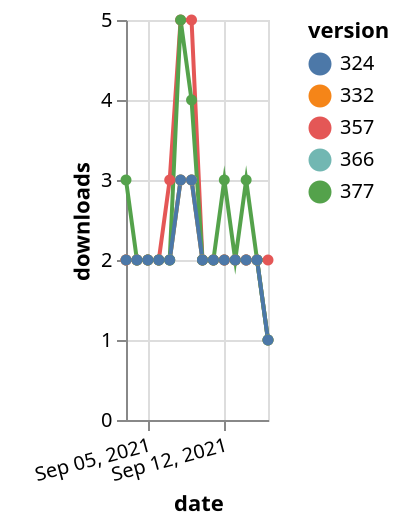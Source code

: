 {"$schema": "https://vega.github.io/schema/vega-lite/v5.json", "description": "A simple bar chart with embedded data.", "data": {"values": [{"date": "2021-09-03", "total": 2325, "delta": 2, "version": "366"}, {"date": "2021-09-04", "total": 2327, "delta": 2, "version": "366"}, {"date": "2021-09-05", "total": 2329, "delta": 2, "version": "366"}, {"date": "2021-09-06", "total": 2331, "delta": 2, "version": "366"}, {"date": "2021-09-07", "total": 2333, "delta": 2, "version": "366"}, {"date": "2021-09-08", "total": 2336, "delta": 3, "version": "366"}, {"date": "2021-09-09", "total": 2339, "delta": 3, "version": "366"}, {"date": "2021-09-10", "total": 2341, "delta": 2, "version": "366"}, {"date": "2021-09-11", "total": 2343, "delta": 2, "version": "366"}, {"date": "2021-09-12", "total": 2345, "delta": 2, "version": "366"}, {"date": "2021-09-13", "total": 2347, "delta": 2, "version": "366"}, {"date": "2021-09-14", "total": 2349, "delta": 2, "version": "366"}, {"date": "2021-09-15", "total": 2351, "delta": 2, "version": "366"}, {"date": "2021-09-16", "total": 2352, "delta": 1, "version": "366"}, {"date": "2021-09-03", "total": 2903, "delta": 2, "version": "357"}, {"date": "2021-09-04", "total": 2905, "delta": 2, "version": "357"}, {"date": "2021-09-05", "total": 2907, "delta": 2, "version": "357"}, {"date": "2021-09-06", "total": 2909, "delta": 2, "version": "357"}, {"date": "2021-09-07", "total": 2912, "delta": 3, "version": "357"}, {"date": "2021-09-08", "total": 2917, "delta": 5, "version": "357"}, {"date": "2021-09-09", "total": 2922, "delta": 5, "version": "357"}, {"date": "2021-09-10", "total": 2924, "delta": 2, "version": "357"}, {"date": "2021-09-11", "total": 2926, "delta": 2, "version": "357"}, {"date": "2021-09-12", "total": 2928, "delta": 2, "version": "357"}, {"date": "2021-09-13", "total": 2930, "delta": 2, "version": "357"}, {"date": "2021-09-14", "total": 2932, "delta": 2, "version": "357"}, {"date": "2021-09-15", "total": 2934, "delta": 2, "version": "357"}, {"date": "2021-09-16", "total": 2936, "delta": 2, "version": "357"}, {"date": "2021-09-03", "total": 2905, "delta": 2, "version": "332"}, {"date": "2021-09-04", "total": 2907, "delta": 2, "version": "332"}, {"date": "2021-09-05", "total": 2909, "delta": 2, "version": "332"}, {"date": "2021-09-06", "total": 2911, "delta": 2, "version": "332"}, {"date": "2021-09-07", "total": 2913, "delta": 2, "version": "332"}, {"date": "2021-09-08", "total": 2916, "delta": 3, "version": "332"}, {"date": "2021-09-09", "total": 2919, "delta": 3, "version": "332"}, {"date": "2021-09-10", "total": 2921, "delta": 2, "version": "332"}, {"date": "2021-09-11", "total": 2923, "delta": 2, "version": "332"}, {"date": "2021-09-12", "total": 2925, "delta": 2, "version": "332"}, {"date": "2021-09-13", "total": 2927, "delta": 2, "version": "332"}, {"date": "2021-09-14", "total": 2929, "delta": 2, "version": "332"}, {"date": "2021-09-15", "total": 2931, "delta": 2, "version": "332"}, {"date": "2021-09-16", "total": 2932, "delta": 1, "version": "332"}, {"date": "2021-09-03", "total": 2176, "delta": 3, "version": "377"}, {"date": "2021-09-04", "total": 2178, "delta": 2, "version": "377"}, {"date": "2021-09-05", "total": 2180, "delta": 2, "version": "377"}, {"date": "2021-09-06", "total": 2182, "delta": 2, "version": "377"}, {"date": "2021-09-07", "total": 2184, "delta": 2, "version": "377"}, {"date": "2021-09-08", "total": 2189, "delta": 5, "version": "377"}, {"date": "2021-09-09", "total": 2193, "delta": 4, "version": "377"}, {"date": "2021-09-10", "total": 2195, "delta": 2, "version": "377"}, {"date": "2021-09-11", "total": 2197, "delta": 2, "version": "377"}, {"date": "2021-09-12", "total": 2200, "delta": 3, "version": "377"}, {"date": "2021-09-13", "total": 2202, "delta": 2, "version": "377"}, {"date": "2021-09-14", "total": 2205, "delta": 3, "version": "377"}, {"date": "2021-09-15", "total": 2207, "delta": 2, "version": "377"}, {"date": "2021-09-16", "total": 2208, "delta": 1, "version": "377"}, {"date": "2021-09-03", "total": 2538, "delta": 2, "version": "324"}, {"date": "2021-09-04", "total": 2540, "delta": 2, "version": "324"}, {"date": "2021-09-05", "total": 2542, "delta": 2, "version": "324"}, {"date": "2021-09-06", "total": 2544, "delta": 2, "version": "324"}, {"date": "2021-09-07", "total": 2546, "delta": 2, "version": "324"}, {"date": "2021-09-08", "total": 2549, "delta": 3, "version": "324"}, {"date": "2021-09-09", "total": 2552, "delta": 3, "version": "324"}, {"date": "2021-09-10", "total": 2554, "delta": 2, "version": "324"}, {"date": "2021-09-11", "total": 2556, "delta": 2, "version": "324"}, {"date": "2021-09-12", "total": 2558, "delta": 2, "version": "324"}, {"date": "2021-09-13", "total": 2560, "delta": 2, "version": "324"}, {"date": "2021-09-14", "total": 2562, "delta": 2, "version": "324"}, {"date": "2021-09-15", "total": 2564, "delta": 2, "version": "324"}, {"date": "2021-09-16", "total": 2565, "delta": 1, "version": "324"}]}, "width": "container", "mark": {"type": "line", "point": {"filled": true}}, "encoding": {"x": {"field": "date", "type": "temporal", "timeUnit": "yearmonthdate", "title": "date", "axis": {"labelAngle": -15}}, "y": {"field": "delta", "type": "quantitative", "title": "downloads"}, "color": {"field": "version", "type": "nominal"}, "tooltip": {"field": "delta"}}}